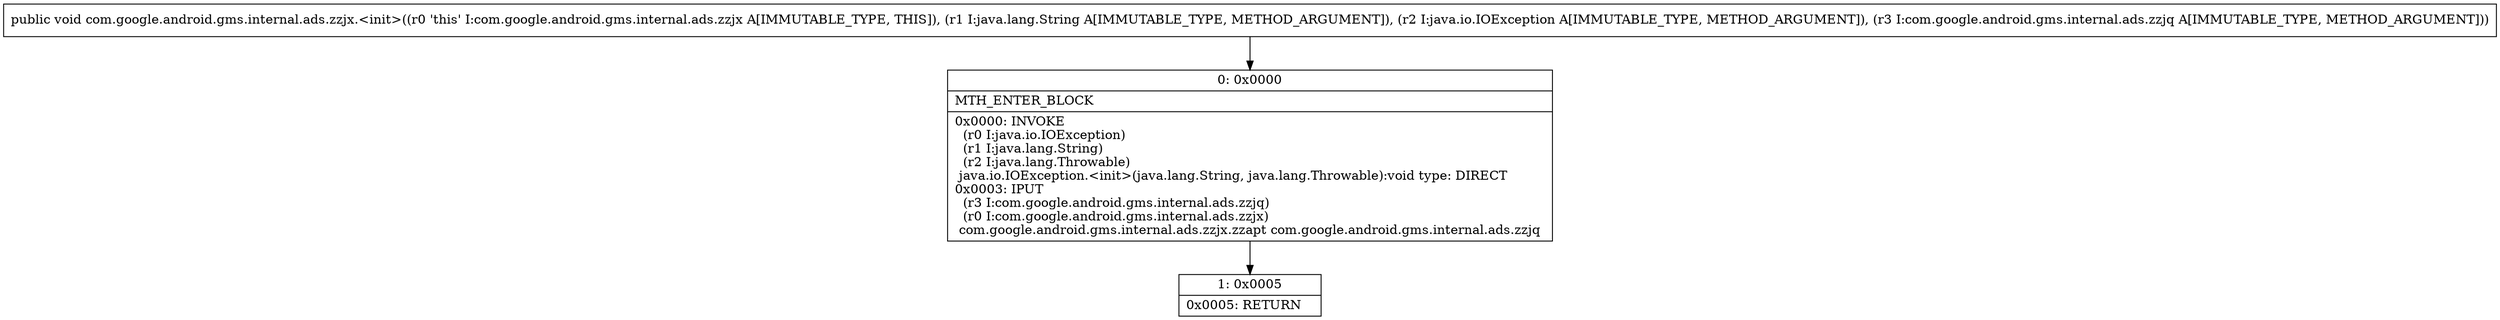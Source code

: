 digraph "CFG forcom.google.android.gms.internal.ads.zzjx.\<init\>(Ljava\/lang\/String;Ljava\/io\/IOException;Lcom\/google\/android\/gms\/internal\/ads\/zzjq;)V" {
Node_0 [shape=record,label="{0\:\ 0x0000|MTH_ENTER_BLOCK\l|0x0000: INVOKE  \l  (r0 I:java.io.IOException)\l  (r1 I:java.lang.String)\l  (r2 I:java.lang.Throwable)\l java.io.IOException.\<init\>(java.lang.String, java.lang.Throwable):void type: DIRECT \l0x0003: IPUT  \l  (r3 I:com.google.android.gms.internal.ads.zzjq)\l  (r0 I:com.google.android.gms.internal.ads.zzjx)\l com.google.android.gms.internal.ads.zzjx.zzapt com.google.android.gms.internal.ads.zzjq \l}"];
Node_1 [shape=record,label="{1\:\ 0x0005|0x0005: RETURN   \l}"];
MethodNode[shape=record,label="{public void com.google.android.gms.internal.ads.zzjx.\<init\>((r0 'this' I:com.google.android.gms.internal.ads.zzjx A[IMMUTABLE_TYPE, THIS]), (r1 I:java.lang.String A[IMMUTABLE_TYPE, METHOD_ARGUMENT]), (r2 I:java.io.IOException A[IMMUTABLE_TYPE, METHOD_ARGUMENT]), (r3 I:com.google.android.gms.internal.ads.zzjq A[IMMUTABLE_TYPE, METHOD_ARGUMENT])) }"];
MethodNode -> Node_0;
Node_0 -> Node_1;
}

